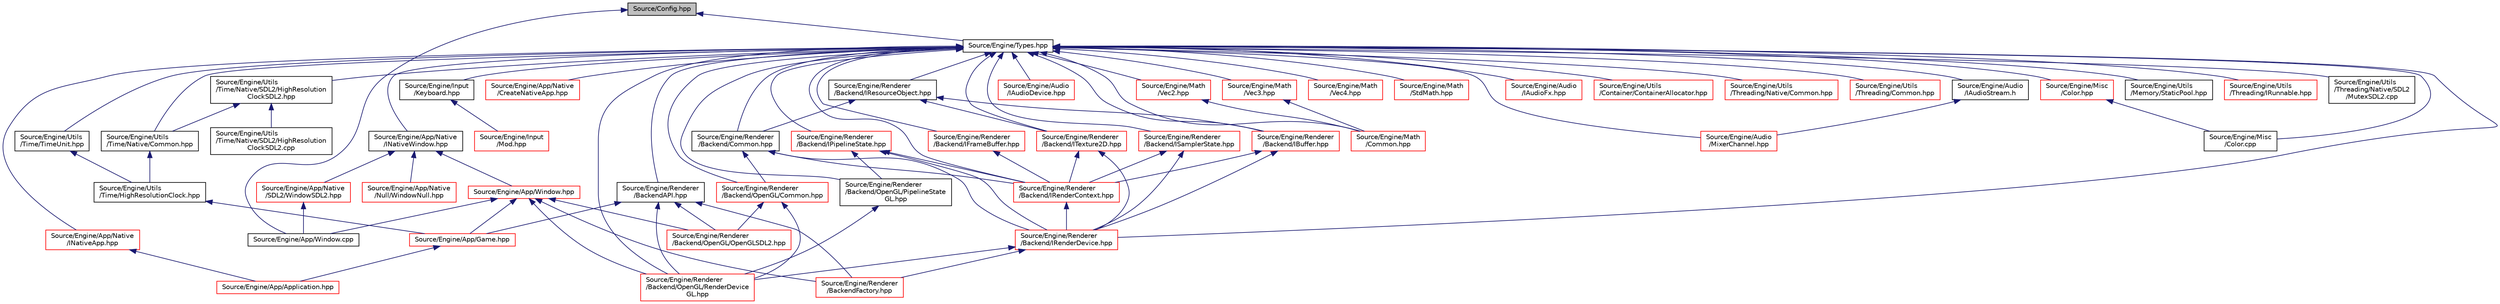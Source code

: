 digraph "Source/Config.hpp"
{
  edge [fontname="Helvetica",fontsize="10",labelfontname="Helvetica",labelfontsize="10"];
  node [fontname="Helvetica",fontsize="10",shape=record];
  Node1 [label="Source/Config.hpp",height=0.2,width=0.4,color="black", fillcolor="grey75", style="filled", fontcolor="black"];
  Node1 -> Node2 [dir="back",color="midnightblue",fontsize="10",style="solid",fontname="Helvetica"];
  Node2 [label="Source/Engine/Types.hpp",height=0.2,width=0.4,color="black", fillcolor="white", style="filled",URL="$Types_8hpp.html"];
  Node2 -> Node3 [dir="back",color="midnightblue",fontsize="10",style="solid",fontname="Helvetica"];
  Node3 [label="Source/Engine/Renderer\l/BackendAPI.hpp",height=0.2,width=0.4,color="black", fillcolor="white", style="filled",URL="$BackendAPI_8hpp.html"];
  Node3 -> Node4 [dir="back",color="midnightblue",fontsize="10",style="solid",fontname="Helvetica"];
  Node4 [label="Source/Engine/App/Game.hpp",height=0.2,width=0.4,color="red", fillcolor="white", style="filled",URL="$Game_8hpp.html"];
  Node4 -> Node5 [dir="back",color="midnightblue",fontsize="10",style="solid",fontname="Helvetica"];
  Node5 [label="Source/Engine/App/Application.hpp",height=0.2,width=0.4,color="red", fillcolor="white", style="filled",URL="$Application_8hpp.html"];
  Node3 -> Node8 [dir="back",color="midnightblue",fontsize="10",style="solid",fontname="Helvetica"];
  Node8 [label="Source/Engine/Renderer\l/BackendFactory.hpp",height=0.2,width=0.4,color="red", fillcolor="white", style="filled",URL="$BackendFactory_8hpp.html"];
  Node3 -> Node10 [dir="back",color="midnightblue",fontsize="10",style="solid",fontname="Helvetica"];
  Node10 [label="Source/Engine/Renderer\l/Backend/OpenGL/OpenGLSDL2.hpp",height=0.2,width=0.4,color="red", fillcolor="white", style="filled",URL="$OpenGLSDL2_8hpp.html"];
  Node3 -> Node13 [dir="back",color="midnightblue",fontsize="10",style="solid",fontname="Helvetica"];
  Node13 [label="Source/Engine/Renderer\l/Backend/OpenGL/RenderDevice\lGL.hpp",height=0.2,width=0.4,color="red", fillcolor="white", style="filled",URL="$RenderDeviceGL_8hpp.html"];
  Node2 -> Node15 [dir="back",color="midnightblue",fontsize="10",style="solid",fontname="Helvetica"];
  Node15 [label="Source/Engine/Utils\l/Time/Native/Common.hpp",height=0.2,width=0.4,color="black", fillcolor="white", style="filled",URL="$Utils_2Time_2Native_2Common_8hpp.html"];
  Node15 -> Node16 [dir="back",color="midnightblue",fontsize="10",style="solid",fontname="Helvetica"];
  Node16 [label="Source/Engine/Utils\l/Time/HighResolutionClock.hpp",height=0.2,width=0.4,color="black", fillcolor="white", style="filled",URL="$HighResolutionClock_8hpp.html"];
  Node16 -> Node4 [dir="back",color="midnightblue",fontsize="10",style="solid",fontname="Helvetica"];
  Node2 -> Node17 [dir="back",color="midnightblue",fontsize="10",style="solid",fontname="Helvetica"];
  Node17 [label="Source/Engine/Utils\l/Time/Native/SDL2/HighResolution\lClockSDL2.hpp",height=0.2,width=0.4,color="black", fillcolor="white", style="filled",URL="$HighResolutionClockSDL2_8hpp.html"];
  Node17 -> Node15 [dir="back",color="midnightblue",fontsize="10",style="solid",fontname="Helvetica"];
  Node17 -> Node18 [dir="back",color="midnightblue",fontsize="10",style="solid",fontname="Helvetica"];
  Node18 [label="Source/Engine/Utils\l/Time/Native/SDL2/HighResolution\lClockSDL2.cpp",height=0.2,width=0.4,color="black", fillcolor="white", style="filled",URL="$HighResolutionClockSDL2_8cpp.html"];
  Node2 -> Node19 [dir="back",color="midnightblue",fontsize="10",style="solid",fontname="Helvetica"];
  Node19 [label="Source/Engine/Utils\l/Time/TimeUnit.hpp",height=0.2,width=0.4,color="black", fillcolor="white", style="filled",URL="$TimeUnit_8hpp.html"];
  Node19 -> Node16 [dir="back",color="midnightblue",fontsize="10",style="solid",fontname="Helvetica"];
  Node2 -> Node20 [dir="back",color="midnightblue",fontsize="10",style="solid",fontname="Helvetica"];
  Node20 [label="Source/Engine/App/Native\l/INativeWindow.hpp",height=0.2,width=0.4,color="black", fillcolor="white", style="filled",URL="$INativeWindow_8hpp.html"];
  Node20 -> Node21 [dir="back",color="midnightblue",fontsize="10",style="solid",fontname="Helvetica"];
  Node21 [label="Source/Engine/App/Window.hpp",height=0.2,width=0.4,color="red", fillcolor="white", style="filled",URL="$Window_8hpp.html"];
  Node21 -> Node4 [dir="back",color="midnightblue",fontsize="10",style="solid",fontname="Helvetica"];
  Node21 -> Node8 [dir="back",color="midnightblue",fontsize="10",style="solid",fontname="Helvetica"];
  Node21 -> Node22 [dir="back",color="midnightblue",fontsize="10",style="solid",fontname="Helvetica"];
  Node22 [label="Source/Engine/App/Window.cpp",height=0.2,width=0.4,color="black", fillcolor="white", style="filled",URL="$Window_8cpp.html"];
  Node21 -> Node10 [dir="back",color="midnightblue",fontsize="10",style="solid",fontname="Helvetica"];
  Node21 -> Node13 [dir="back",color="midnightblue",fontsize="10",style="solid",fontname="Helvetica"];
  Node20 -> Node23 [dir="back",color="midnightblue",fontsize="10",style="solid",fontname="Helvetica"];
  Node23 [label="Source/Engine/App/Native\l/Null/WindowNull.hpp",height=0.2,width=0.4,color="red", fillcolor="white", style="filled",URL="$WindowNull_8hpp.html"];
  Node20 -> Node25 [dir="back",color="midnightblue",fontsize="10",style="solid",fontname="Helvetica"];
  Node25 [label="Source/Engine/App/Native\l/SDL2/WindowSDL2.hpp",height=0.2,width=0.4,color="red", fillcolor="white", style="filled",URL="$WindowSDL2_8hpp.html"];
  Node25 -> Node22 [dir="back",color="midnightblue",fontsize="10",style="solid",fontname="Helvetica"];
  Node2 -> Node27 [dir="back",color="midnightblue",fontsize="10",style="solid",fontname="Helvetica"];
  Node27 [label="Source/Engine/Input\l/Keyboard.hpp",height=0.2,width=0.4,color="black", fillcolor="white", style="filled",URL="$Keyboard_8hpp.html"];
  Node27 -> Node28 [dir="back",color="midnightblue",fontsize="10",style="solid",fontname="Helvetica"];
  Node28 [label="Source/Engine/Input\l/Mod.hpp",height=0.2,width=0.4,color="red", fillcolor="white", style="filled",URL="$Input_2Mod_8hpp.html"];
  Node2 -> Node31 [dir="back",color="midnightblue",fontsize="10",style="solid",fontname="Helvetica"];
  Node31 [label="Source/Engine/App/Native\l/INativeApp.hpp",height=0.2,width=0.4,color="red", fillcolor="white", style="filled",URL="$INativeApp_8hpp.html"];
  Node31 -> Node5 [dir="back",color="midnightblue",fontsize="10",style="solid",fontname="Helvetica"];
  Node2 -> Node33 [dir="back",color="midnightblue",fontsize="10",style="solid",fontname="Helvetica"];
  Node33 [label="Source/Engine/App/Native\l/CreateNativeApp.hpp",height=0.2,width=0.4,color="red", fillcolor="white", style="filled",URL="$CreateNativeApp_8hpp.html"];
  Node2 -> Node35 [dir="back",color="midnightblue",fontsize="10",style="solid",fontname="Helvetica"];
  Node35 [label="Source/Engine/Renderer\l/Backend/IRenderDevice.hpp",height=0.2,width=0.4,color="red", fillcolor="white", style="filled",URL="$IRenderDevice_8hpp.html"];
  Node35 -> Node8 [dir="back",color="midnightblue",fontsize="10",style="solid",fontname="Helvetica"];
  Node35 -> Node13 [dir="back",color="midnightblue",fontsize="10",style="solid",fontname="Helvetica"];
  Node2 -> Node38 [dir="back",color="midnightblue",fontsize="10",style="solid",fontname="Helvetica"];
  Node38 [label="Source/Engine/Renderer\l/Backend/Common.hpp",height=0.2,width=0.4,color="black", fillcolor="white", style="filled",URL="$Renderer_2Backend_2Common_8hpp.html"];
  Node38 -> Node35 [dir="back",color="midnightblue",fontsize="10",style="solid",fontname="Helvetica"];
  Node38 -> Node39 [dir="back",color="midnightblue",fontsize="10",style="solid",fontname="Helvetica"];
  Node39 [label="Source/Engine/Renderer\l/Backend/IRenderContext.hpp",height=0.2,width=0.4,color="red", fillcolor="white", style="filled",URL="$IRenderContext_8hpp.html"];
  Node39 -> Node35 [dir="back",color="midnightblue",fontsize="10",style="solid",fontname="Helvetica"];
  Node38 -> Node41 [dir="back",color="midnightblue",fontsize="10",style="solid",fontname="Helvetica"];
  Node41 [label="Source/Engine/Renderer\l/Backend/OpenGL/Common.hpp",height=0.2,width=0.4,color="red", fillcolor="white", style="filled",URL="$Renderer_2Backend_2OpenGL_2Common_8hpp.html"];
  Node41 -> Node10 [dir="back",color="midnightblue",fontsize="10",style="solid",fontname="Helvetica"];
  Node41 -> Node13 [dir="back",color="midnightblue",fontsize="10",style="solid",fontname="Helvetica"];
  Node2 -> Node43 [dir="back",color="midnightblue",fontsize="10",style="solid",fontname="Helvetica"];
  Node43 [label="Source/Engine/Renderer\l/Backend/IResourceObject.hpp",height=0.2,width=0.4,color="black", fillcolor="white", style="filled",URL="$IResourceObject_8hpp.html"];
  Node43 -> Node38 [dir="back",color="midnightblue",fontsize="10",style="solid",fontname="Helvetica"];
  Node43 -> Node44 [dir="back",color="midnightblue",fontsize="10",style="solid",fontname="Helvetica"];
  Node44 [label="Source/Engine/Renderer\l/Backend/IBuffer.hpp",height=0.2,width=0.4,color="red", fillcolor="white", style="filled",URL="$IBuffer_8hpp.html"];
  Node44 -> Node35 [dir="back",color="midnightblue",fontsize="10",style="solid",fontname="Helvetica"];
  Node44 -> Node39 [dir="back",color="midnightblue",fontsize="10",style="solid",fontname="Helvetica"];
  Node43 -> Node46 [dir="back",color="midnightblue",fontsize="10",style="solid",fontname="Helvetica"];
  Node46 [label="Source/Engine/Renderer\l/Backend/ITexture2D.hpp",height=0.2,width=0.4,color="red", fillcolor="white", style="filled",URL="$ITexture2D_8hpp.html"];
  Node46 -> Node35 [dir="back",color="midnightblue",fontsize="10",style="solid",fontname="Helvetica"];
  Node46 -> Node39 [dir="back",color="midnightblue",fontsize="10",style="solid",fontname="Helvetica"];
  Node2 -> Node44 [dir="back",color="midnightblue",fontsize="10",style="solid",fontname="Helvetica"];
  Node2 -> Node48 [dir="back",color="midnightblue",fontsize="10",style="solid",fontname="Helvetica"];
  Node48 [label="Source/Engine/Renderer\l/Backend/IPipelineState.hpp",height=0.2,width=0.4,color="red", fillcolor="white", style="filled",URL="$IPipelineState_8hpp.html"];
  Node48 -> Node35 [dir="back",color="midnightblue",fontsize="10",style="solid",fontname="Helvetica"];
  Node48 -> Node39 [dir="back",color="midnightblue",fontsize="10",style="solid",fontname="Helvetica"];
  Node48 -> Node49 [dir="back",color="midnightblue",fontsize="10",style="solid",fontname="Helvetica"];
  Node49 [label="Source/Engine/Renderer\l/Backend/OpenGL/PipelineState\lGL.hpp",height=0.2,width=0.4,color="black", fillcolor="white", style="filled",URL="$PipelineStateGL_8hpp.html"];
  Node49 -> Node13 [dir="back",color="midnightblue",fontsize="10",style="solid",fontname="Helvetica"];
  Node2 -> Node46 [dir="back",color="midnightblue",fontsize="10",style="solid",fontname="Helvetica"];
  Node2 -> Node50 [dir="back",color="midnightblue",fontsize="10",style="solid",fontname="Helvetica"];
  Node50 [label="Source/Engine/Renderer\l/Backend/ISamplerState.hpp",height=0.2,width=0.4,color="red", fillcolor="white", style="filled",URL="$ISamplerState_8hpp.html"];
  Node50 -> Node35 [dir="back",color="midnightblue",fontsize="10",style="solid",fontname="Helvetica"];
  Node50 -> Node39 [dir="back",color="midnightblue",fontsize="10",style="solid",fontname="Helvetica"];
  Node2 -> Node39 [dir="back",color="midnightblue",fontsize="10",style="solid",fontname="Helvetica"];
  Node2 -> Node52 [dir="back",color="midnightblue",fontsize="10",style="solid",fontname="Helvetica"];
  Node52 [label="Source/Engine/Renderer\l/Backend/IFrameBuffer.hpp",height=0.2,width=0.4,color="red", fillcolor="white", style="filled",URL="$IFrameBuffer_8hpp.html"];
  Node52 -> Node39 [dir="back",color="midnightblue",fontsize="10",style="solid",fontname="Helvetica"];
  Node2 -> Node54 [dir="back",color="midnightblue",fontsize="10",style="solid",fontname="Helvetica"];
  Node54 [label="Source/Engine/Audio\l/IAudioDevice.hpp",height=0.2,width=0.4,color="red", fillcolor="white", style="filled",URL="$IAudioDevice_8hpp.html"];
  Node2 -> Node57 [dir="back",color="midnightblue",fontsize="10",style="solid",fontname="Helvetica"];
  Node57 [label="Source/Engine/Audio\l/MixerChannel.hpp",height=0.2,width=0.4,color="red", fillcolor="white", style="filled",URL="$MixerChannel_8hpp.html"];
  Node2 -> Node61 [dir="back",color="midnightblue",fontsize="10",style="solid",fontname="Helvetica"];
  Node61 [label="Source/Engine/Math\l/Common.hpp",height=0.2,width=0.4,color="red", fillcolor="white", style="filled",URL="$Math_2Common_8hpp.html"];
  Node2 -> Node66 [dir="back",color="midnightblue",fontsize="10",style="solid",fontname="Helvetica"];
  Node66 [label="Source/Engine/Math\l/Vec2.hpp",height=0.2,width=0.4,color="red", fillcolor="white", style="filled",URL="$Vec2_8hpp.html"];
  Node66 -> Node61 [dir="back",color="midnightblue",fontsize="10",style="solid",fontname="Helvetica"];
  Node2 -> Node67 [dir="back",color="midnightblue",fontsize="10",style="solid",fontname="Helvetica"];
  Node67 [label="Source/Engine/Math\l/Vec3.hpp",height=0.2,width=0.4,color="red", fillcolor="white", style="filled",URL="$Vec3_8hpp.html"];
  Node67 -> Node61 [dir="back",color="midnightblue",fontsize="10",style="solid",fontname="Helvetica"];
  Node2 -> Node71 [dir="back",color="midnightblue",fontsize="10",style="solid",fontname="Helvetica"];
  Node71 [label="Source/Engine/Math\l/Vec4.hpp",height=0.2,width=0.4,color="red", fillcolor="white", style="filled",URL="$Vec4_8hpp.html"];
  Node2 -> Node74 [dir="back",color="midnightblue",fontsize="10",style="solid",fontname="Helvetica"];
  Node74 [label="Source/Engine/Math\l/StdMath.hpp",height=0.2,width=0.4,color="red", fillcolor="white", style="filled",URL="$StdMath_8hpp.html"];
  Node2 -> Node75 [dir="back",color="midnightblue",fontsize="10",style="solid",fontname="Helvetica"];
  Node75 [label="Source/Engine/Audio\l/IAudioStream.h",height=0.2,width=0.4,color="black", fillcolor="white", style="filled",URL="$IAudioStream_8h.html"];
  Node75 -> Node57 [dir="back",color="midnightblue",fontsize="10",style="solid",fontname="Helvetica"];
  Node2 -> Node76 [dir="back",color="midnightblue",fontsize="10",style="solid",fontname="Helvetica"];
  Node76 [label="Source/Engine/Audio\l/IAudioFx.hpp",height=0.2,width=0.4,color="red", fillcolor="white", style="filled",URL="$IAudioFx_8hpp.html"];
  Node2 -> Node77 [dir="back",color="midnightblue",fontsize="10",style="solid",fontname="Helvetica"];
  Node77 [label="Source/Engine/Utils\l/Container/ContainerAllocator.hpp",height=0.2,width=0.4,color="red", fillcolor="white", style="filled",URL="$ContainerAllocator_8hpp.html"];
  Node2 -> Node79 [dir="back",color="midnightblue",fontsize="10",style="solid",fontname="Helvetica"];
  Node79 [label="Source/Engine/Utils\l/Threading/Native/Common.hpp",height=0.2,width=0.4,color="red", fillcolor="white", style="filled",URL="$Utils_2Threading_2Native_2Common_8hpp.html"];
  Node2 -> Node82 [dir="back",color="midnightblue",fontsize="10",style="solid",fontname="Helvetica"];
  Node82 [label="Source/Engine/Utils\l/Threading/Common.hpp",height=0.2,width=0.4,color="red", fillcolor="white", style="filled",URL="$Utils_2Threading_2Common_8hpp.html"];
  Node2 -> Node85 [dir="back",color="midnightblue",fontsize="10",style="solid",fontname="Helvetica"];
  Node85 [label="Source/Engine/Misc\l/Color.hpp",height=0.2,width=0.4,color="red", fillcolor="white", style="filled",URL="$Color_8hpp.html"];
  Node85 -> Node63 [dir="back",color="midnightblue",fontsize="10",style="solid",fontname="Helvetica"];
  Node63 [label="Source/Engine/Misc\l/Color.cpp",height=0.2,width=0.4,color="black", fillcolor="white", style="filled",URL="$Color_8cpp.html"];
  Node2 -> Node63 [dir="back",color="midnightblue",fontsize="10",style="solid",fontname="Helvetica"];
  Node2 -> Node41 [dir="back",color="midnightblue",fontsize="10",style="solid",fontname="Helvetica"];
  Node2 -> Node49 [dir="back",color="midnightblue",fontsize="10",style="solid",fontname="Helvetica"];
  Node2 -> Node13 [dir="back",color="midnightblue",fontsize="10",style="solid",fontname="Helvetica"];
  Node2 -> Node87 [dir="back",color="midnightblue",fontsize="10",style="solid",fontname="Helvetica"];
  Node87 [label="Source/Engine/Utils\l/Memory/StaticPool.hpp",height=0.2,width=0.4,color="black", fillcolor="white", style="filled",URL="$StaticPool_8hpp.html"];
  Node2 -> Node88 [dir="back",color="midnightblue",fontsize="10",style="solid",fontname="Helvetica"];
  Node88 [label="Source/Engine/Utils\l/Threading/IRunnable.hpp",height=0.2,width=0.4,color="red", fillcolor="white", style="filled",URL="$IRunnable_8hpp.html"];
  Node2 -> Node89 [dir="back",color="midnightblue",fontsize="10",style="solid",fontname="Helvetica"];
  Node89 [label="Source/Engine/Utils\l/Threading/Native/SDL2\l/MutexSDL2.cpp",height=0.2,width=0.4,color="black", fillcolor="white", style="filled",URL="$MutexSDL2_8cpp.html"];
  Node1 -> Node22 [dir="back",color="midnightblue",fontsize="10",style="solid",fontname="Helvetica"];
}
